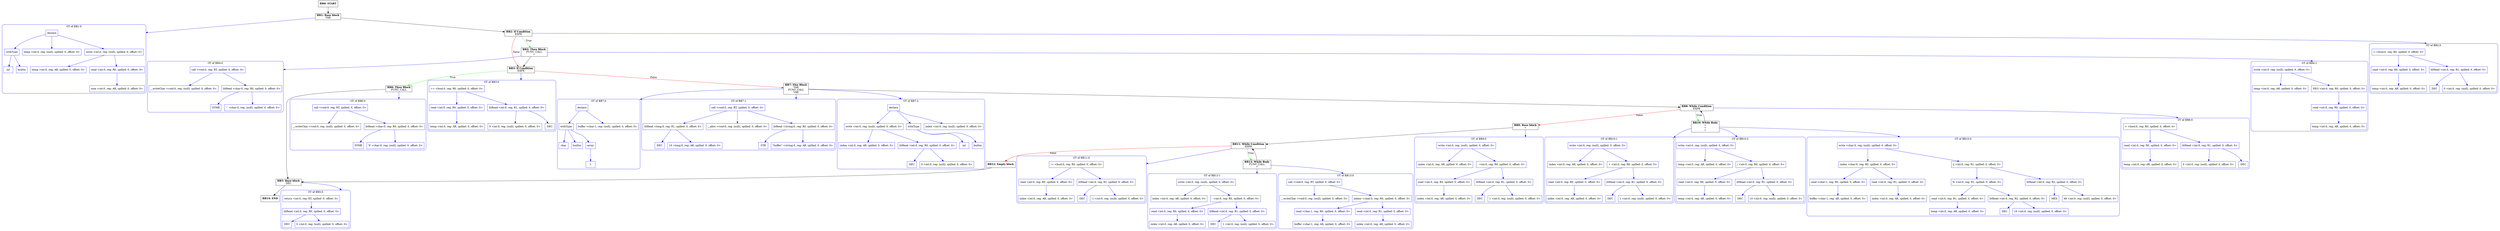 digraph CFG {
    compound=true;
    graph [splines=true];
    node [shape=rectangle];

    BB14 [label=<<B>BB14: END</B><BR ALIGN="CENTER"/>>];
    BB13 [label=<<B>BB13: While Body</B><BR ALIGN="CENTER"/>FUNC_CALL<BR ALIGN="CENTER"/>=<BR ALIGN="CENTER"/>>];
    subgraph cluster_instruction0 {
        label = "OT of BB13:0";
        style=rounded;
        color=blue;
        entry0 [shape=point, style=invis];
        node0 [label="call <void:0, reg: RT, spilled: 0, offset: 0>", color=blue];
        node1 [label="__writeChar <void:0, reg: (null), spilled: 0, offset: 0>", color=blue];
        node0 -> node1[color=blue];
        node2 [label="indexr <char:0, reg: R0, spilled: 0, offset: 0>", color=blue];
        node3 [label="read <char:1, reg: R0, spilled: 0, offset: 0>", color=blue];
        node4 [label="buffer <char:1, reg: AR, spilled: 0, offset: 0>", color=blue];
        node3 -> node4[color=blue];
        node2 -> node3[color=blue];
        node5 [label="read <int:0, reg: R1, spilled: 0, offset: 0>", color=blue];
        node6 [label="index <int:0, reg: AR, spilled: 0, offset: 0>", color=blue];
        node5 -> node6[color=blue];
        node2 -> node5[color=blue];
        node0 -> node2[color=blue];
    }
    BB13 -> entry0 [lhead=cluster_instruction0, color=blue];
    subgraph cluster_instruction1 {
        label = "OT of BB13:1";
        style=rounded;
        color=blue;
        entry1 [shape=point, style=invis];
        node7 [label="write <int:0, reg: (null), spilled: 0, offset: 0>", color=blue];
        node8 [label="index <int:0, reg: AR, spilled: 0, offset: 0>", color=blue];
        node7 -> node8[color=blue];
        node9 [label="- <int:0, reg: R0, spilled: 0, offset: 0>", color=blue];
        node10 [label="read <int:0, reg: R0, spilled: 0, offset: 0>", color=blue];
        node11 [label="index <int:0, reg: AR, spilled: 0, offset: 0>", color=blue];
        node10 -> node11[color=blue];
        node9 -> node10[color=blue];
        node12 [label="litRead <int:0, reg: R1, spilled: 0, offset: 0>", color=blue];
        node13 [label="DEC", color=blue];
        node12 -> node13[color=blue];
        node14 [label="1 <int:0, reg: (null), spilled: 0, offset: 0>", color=blue];
        node12 -> node14[color=blue];
        node9 -> node12[color=blue];
        node7 -> node9[color=blue];
    }
    BB13 -> entry1 [lhead=cluster_instruction1, color=blue];
    BB12 [label=<<B>BB12: Empty block</B><BR ALIGN="CENTER"/>>];
    BB11 [label=<<B>BB11: While Condition</B><BR ALIGN="CENTER"/>EXPR<BR ALIGN="CENTER"/>>];
    subgraph cluster_instruction2 {
        label = "OT of BB11:0";
        style=rounded;
        color=blue;
        entry2 [shape=point, style=invis];
        node15 [label="!= <bool:0, reg: R0, spilled: 0, offset: 0>", color=blue];
        node16 [label="read <int:0, reg: R0, spilled: 0, offset: 0>", color=blue];
        node17 [label="index <int:0, reg: AR, spilled: 0, offset: 0>", color=blue];
        node16 -> node17[color=blue];
        node15 -> node16[color=blue];
        node18 [label="litRead <int:0, reg: R1, spilled: 0, offset: 0>", color=blue];
        node19 [label="DEC", color=blue];
        node18 -> node19[color=blue];
        node20 [label="-1 <int:0, reg: (null), spilled: 0, offset: 0>", color=blue];
        node18 -> node20[color=blue];
        node15 -> node18[color=blue];
    }
    BB11 -> entry2 [lhead=cluster_instruction2, color=blue];
    BB10 [label=<<B>BB10: While Body</B><BR ALIGN="CENTER"/>=<BR ALIGN="CENTER"/>=<BR ALIGN="CENTER"/>=<BR ALIGN="CENTER"/>>];
    subgraph cluster_instruction3 {
        label = "OT of BB10:0";
        style=rounded;
        color=blue;
        entry3 [shape=point, style=invis];
        node21 [label="write <char:0, reg: (null), spilled: 0, offset: 0>", color=blue];
        node22 [label="index <char:0, reg: R0, spilled: 0, offset: 0>", color=blue];
        node23 [label="read <char:1, reg: R0, spilled: 0, offset: 0>", color=blue];
        node24 [label="buffer <char:1, reg: AR, spilled: 0, offset: 0>", color=blue];
        node23 -> node24[color=blue];
        node22 -> node23[color=blue];
        node25 [label="read <int:0, reg: R1, spilled: 0, offset: 0>", color=blue];
        node26 [label="index <int:0, reg: AR, spilled: 0, offset: 0>", color=blue];
        node25 -> node26[color=blue];
        node22 -> node25[color=blue];
        node21 -> node22[color=blue];
        node27 [label="|| <int:0, reg: R1, spilled: 0, offset: 0>", color=blue];
        node28 [label="% <int:0, reg: R1, spilled: 0, offset: 0>", color=blue];
        node29 [label="read <int:0, reg: R1, spilled: 0, offset: 0>", color=blue];
        node30 [label="temp <int:0, reg: AR, spilled: 0, offset: 0>", color=blue];
        node29 -> node30[color=blue];
        node28 -> node29[color=blue];
        node31 [label="litRead <int:0, reg: R2, spilled: 0, offset: 0>", color=blue];
        node32 [label="DEC", color=blue];
        node31 -> node32[color=blue];
        node33 [label="10 <int:0, reg: (null), spilled: 0, offset: 0>", color=blue];
        node31 -> node33[color=blue];
        node28 -> node31[color=blue];
        node27 -> node28[color=blue];
        node34 [label="litRead <int:0, reg: R2, spilled: 0, offset: 0>", color=blue];
        node35 [label="HEX", color=blue];
        node34 -> node35[color=blue];
        node36 [label="48 <int:0, reg: (null), spilled: 0, offset: 0>", color=blue];
        node34 -> node36[color=blue];
        node27 -> node34[color=blue];
        node21 -> node27[color=blue];
    }
    BB10 -> entry3 [lhead=cluster_instruction3, color=blue];
    subgraph cluster_instruction4 {
        label = "OT of BB10:1";
        style=rounded;
        color=blue;
        entry4 [shape=point, style=invis];
        node37 [label="write <int:0, reg: (null), spilled: 0, offset: 0>", color=blue];
        node38 [label="index <int:0, reg: AR, spilled: 0, offset: 0>", color=blue];
        node37 -> node38[color=blue];
        node39 [label="+ <int:0, reg: R0, spilled: 0, offset: 0>", color=blue];
        node40 [label="read <int:0, reg: R0, spilled: 0, offset: 0>", color=blue];
        node41 [label="index <int:0, reg: AR, spilled: 0, offset: 0>", color=blue];
        node40 -> node41[color=blue];
        node39 -> node40[color=blue];
        node42 [label="litRead <int:0, reg: R1, spilled: 0, offset: 0>", color=blue];
        node43 [label="DEC", color=blue];
        node42 -> node43[color=blue];
        node44 [label="1 <int:0, reg: (null), spilled: 0, offset: 0>", color=blue];
        node42 -> node44[color=blue];
        node39 -> node42[color=blue];
        node37 -> node39[color=blue];
    }
    BB10 -> entry4 [lhead=cluster_instruction4, color=blue];
    subgraph cluster_instruction5 {
        label = "OT of BB10:2";
        style=rounded;
        color=blue;
        entry5 [shape=point, style=invis];
        node45 [label="write <int:0, reg: (null), spilled: 0, offset: 0>", color=blue];
        node46 [label="temp <int:0, reg: AR, spilled: 0, offset: 0>", color=blue];
        node45 -> node46[color=blue];
        node47 [label="/ <int:0, reg: R0, spilled: 0, offset: 0>", color=blue];
        node48 [label="read <int:0, reg: R0, spilled: 0, offset: 0>", color=blue];
        node49 [label="temp <int:0, reg: AR, spilled: 0, offset: 0>", color=blue];
        node48 -> node49[color=blue];
        node47 -> node48[color=blue];
        node50 [label="litRead <int:0, reg: R1, spilled: 0, offset: 0>", color=blue];
        node51 [label="DEC", color=blue];
        node50 -> node51[color=blue];
        node52 [label="10 <int:0, reg: (null), spilled: 0, offset: 0>", color=blue];
        node50 -> node52[color=blue];
        node47 -> node50[color=blue];
        node45 -> node47[color=blue];
    }
    BB10 -> entry5 [lhead=cluster_instruction5, color=blue];
    BB9 [label=<<B>BB9: Base block</B><BR ALIGN="CENTER"/>=<BR ALIGN="CENTER"/>>];
    subgraph cluster_instruction6 {
        label = "OT of BB9:0";
        style=rounded;
        color=blue;
        entry6 [shape=point, style=invis];
        node53 [label="write <int:0, reg: (null), spilled: 0, offset: 0>", color=blue];
        node54 [label="index <int:0, reg: AR, spilled: 0, offset: 0>", color=blue];
        node53 -> node54[color=blue];
        node55 [label="- <int:0, reg: R0, spilled: 0, offset: 0>", color=blue];
        node56 [label="read <int:0, reg: R0, spilled: 0, offset: 0>", color=blue];
        node57 [label="index <int:0, reg: AR, spilled: 0, offset: 0>", color=blue];
        node56 -> node57[color=blue];
        node55 -> node56[color=blue];
        node58 [label="litRead <int:0, reg: R1, spilled: 0, offset: 0>", color=blue];
        node59 [label="DEC", color=blue];
        node58 -> node59[color=blue];
        node60 [label="1 <int:0, reg: (null), spilled: 0, offset: 0>", color=blue];
        node58 -> node60[color=blue];
        node55 -> node58[color=blue];
        node53 -> node55[color=blue];
    }
    BB9 -> entry6 [lhead=cluster_instruction6, color=blue];
    BB8 [label=<<B>BB8: While Condition</B><BR ALIGN="CENTER"/>EXPR<BR ALIGN="CENTER"/>>];
    subgraph cluster_instruction7 {
        label = "OT of BB8:0";
        style=rounded;
        color=blue;
        entry7 [shape=point, style=invis];
        node61 [label="&gt; <bool:0, reg: R0, spilled: 0, offset: 0>", color=blue];
        node62 [label="read <int:0, reg: R0, spilled: 0, offset: 0>", color=blue];
        node63 [label="temp <int:0, reg: AR, spilled: 0, offset: 0>", color=blue];
        node62 -> node63[color=blue];
        node61 -> node62[color=blue];
        node64 [label="litRead <int:0, reg: R1, spilled: 0, offset: 0>", color=blue];
        node65 [label="DEC", color=blue];
        node64 -> node65[color=blue];
        node66 [label="0 <int:0, reg: (null), spilled: 0, offset: 0>", color=blue];
        node64 -> node66[color=blue];
        node61 -> node64[color=blue];
    }
    BB8 -> entry7 [lhead=cluster_instruction7, color=blue];
    BB7 [label=<<B>BB7: Else Block</B><BR ALIGN="CENTER"/>VAR<BR ALIGN="CENTER"/>FUNC_CALL<BR ALIGN="CENTER"/>VAR<BR ALIGN="CENTER"/>>];
    subgraph cluster_instruction8 {
        label = "OT of BB7:0";
        style=rounded;
        color=blue;
        entry8 [shape=point, style=invis];
        node67 [label="declare", color=blue];
        node68 [label="withType", color=blue];
        node69 [label="char", color=blue];
        node68 -> node69[color=blue];
        node70 [label="builtin", color=blue];
        node68 -> node70[color=blue];
        node71 [label="array", color=blue];
        node72 [label="1", color=blue];
        node71 -> node72[color=blue];
        node68 -> node71[color=blue];
        node67 -> node68[color=blue];
        node73 [label="buffer <char:1, reg: (null), spilled: 0, offset: 0>", color=blue];
        node67 -> node73[color=blue];
    }
    BB7 -> entry8 [lhead=cluster_instruction8, color=blue];
    subgraph cluster_instruction9 {
        label = "OT of BB7:1";
        style=rounded;
        color=blue;
        entry9 [shape=point, style=invis];
        node74 [label="call <void:0, reg: RT, spilled: 0, offset: 0>", color=blue];
        node75 [label="__alloc <void:0, reg: (null), spilled: 0, offset: 0>", color=blue];
        node74 -> node75[color=blue];
        node76 [label="litRead <string:0, reg: R0, spilled: 0, offset: 0>", color=blue];
        node77 [label="STR", color=blue];
        node76 -> node77[color=blue];
        node78 [label="\"buffer\" <string:0, reg: AR, spilled: 0, offset: 0>", color=blue];
        node76 -> node78[color=blue];
        node74 -> node76[color=blue];
        node79 [label="litRead <long:0, reg: R1, spilled: 0, offset: 0>", color=blue];
        node80 [label="DEC", color=blue];
        node79 -> node80[color=blue];
        node81 [label="10 <long:0, reg: AR, spilled: 0, offset: 0>", color=blue];
        node79 -> node81[color=blue];
        node74 -> node79[color=blue];
    }
    BB7 -> entry9 [lhead=cluster_instruction9, color=blue];
    subgraph cluster_instruction10 {
        label = "OT of BB7:2";
        style=rounded;
        color=blue;
        entry10 [shape=point, style=invis];
        node82 [label="declare", color=blue];
        node83 [label="withType", color=blue];
        node84 [label="int", color=blue];
        node83 -> node84[color=blue];
        node85 [label="builtin", color=blue];
        node83 -> node85[color=blue];
        node82 -> node83[color=blue];
        node86 [label="index <int:0, reg: (null), spilled: 0, offset: 0>", color=blue];
        node82 -> node86[color=blue];
        node87 [label="write <int:0, reg: (null), spilled: 0, offset: 0>", color=blue];
        node88 [label="index <int:0, reg: AR, spilled: 0, offset: 0>", color=blue];
        node87 -> node88[color=blue];
        node89 [label="litRead <int:0, reg: R0, spilled: 0, offset: 0>", color=blue];
        node90 [label="DEC", color=blue];
        node89 -> node90[color=blue];
        node91 [label="0 <int:0, reg: (null), spilled: 0, offset: 0>", color=blue];
        node89 -> node91[color=blue];
        node87 -> node89[color=blue];
        node82 -> node87[color=blue];
    }
    BB7 -> entry10 [lhead=cluster_instruction10, color=blue];
    BB6 [label=<<B>BB6: Then Block</B><BR ALIGN="CENTER"/>FUNC_CALL<BR ALIGN="CENTER"/>>];
    subgraph cluster_instruction11 {
        label = "OT of BB6:0";
        style=rounded;
        color=blue;
        entry11 [shape=point, style=invis];
        node92 [label="call <void:0, reg: RT, spilled: 0, offset: 0>", color=blue];
        node93 [label="__writeChar <void:0, reg: (null), spilled: 0, offset: 0>", color=blue];
        node92 -> node93[color=blue];
        node94 [label="litRead <char:0, reg: R0, spilled: 0, offset: 0>", color=blue];
        node95 [label="SYMB", color=blue];
        node94 -> node95[color=blue];
        node96 [label="'0' <char:0, reg: (null), spilled: 0, offset: 0>", color=blue];
        node94 -> node96[color=blue];
        node92 -> node94[color=blue];
    }
    BB6 -> entry11 [lhead=cluster_instruction11, color=blue];
    BB5 [label=<<B>BB5: Base block</B><BR ALIGN="CENTER"/>DEC<BR ALIGN="CENTER"/>>];
    subgraph cluster_instruction12 {
        label = "OT of BB5:0";
        style=rounded;
        color=blue;
        entry12 [shape=point, style=invis];
        node97 [label="return <int:0, reg: RT, spilled: 0, offset: 0>", color=blue];
        node98 [label="litRead <int:0, reg: R0, spilled: 0, offset: 0>", color=blue];
        node99 [label="DEC", color=blue];
        node98 -> node99[color=blue];
        node100 [label="0 <int:0, reg: (null), spilled: 0, offset: 0>", color=blue];
        node98 -> node100[color=blue];
        node97 -> node98[color=blue];
    }
    BB5 -> entry12 [lhead=cluster_instruction12, color=blue];
    BB4 [label=<<B>BB4: Then Block</B><BR ALIGN="CENTER"/>FUNC_CALL<BR ALIGN="CENTER"/>=<BR ALIGN="CENTER"/>>];
    subgraph cluster_instruction13 {
        label = "OT of BB4:0";
        style=rounded;
        color=blue;
        entry13 [shape=point, style=invis];
        node101 [label="call <void:0, reg: RT, spilled: 0, offset: 0>", color=blue];
        node102 [label="__writeChar <void:0, reg: (null), spilled: 0, offset: 0>", color=blue];
        node101 -> node102[color=blue];
        node103 [label="litRead <char:0, reg: R0, spilled: 0, offset: 0>", color=blue];
        node104 [label="SYMB", color=blue];
        node103 -> node104[color=blue];
        node105 [label="'-' <char:0, reg: (null), spilled: 0, offset: 0>", color=blue];
        node103 -> node105[color=blue];
        node101 -> node103[color=blue];
    }
    BB4 -> entry13 [lhead=cluster_instruction13, color=blue];
    subgraph cluster_instruction14 {
        label = "OT of BB4:1";
        style=rounded;
        color=blue;
        entry14 [shape=point, style=invis];
        node106 [label="write <int:0, reg: (null), spilled: 0, offset: 0>", color=blue];
        node107 [label="temp <int:0, reg: AR, spilled: 0, offset: 0>", color=blue];
        node106 -> node107[color=blue];
        node108 [label="NEG <int:0, reg: R0, spilled: 0, offset: 0>", color=blue];
        node109 [label="read <int:0, reg: R0, spilled: 0, offset: 0>", color=blue];
        node110 [label="temp <int:0, reg: AR, spilled: 0, offset: 0>", color=blue];
        node109 -> node110[color=blue];
        node108 -> node109[color=blue];
        node106 -> node108[color=blue];
    }
    BB4 -> entry14 [lhead=cluster_instruction14, color=blue];
    BB3 [label=<<B>BB3: If Condition</B><BR ALIGN="CENTER"/>EXPR<BR ALIGN="CENTER"/>>];
    subgraph cluster_instruction15 {
        label = "OT of BB3:0";
        style=rounded;
        color=blue;
        entry15 [shape=point, style=invis];
        node111 [label="== <bool:0, reg: R0, spilled: 0, offset: 0>", color=blue];
        node112 [label="read <int:0, reg: R0, spilled: 0, offset: 0>", color=blue];
        node113 [label="temp <int:0, reg: AR, spilled: 0, offset: 0>", color=blue];
        node112 -> node113[color=blue];
        node111 -> node112[color=blue];
        node114 [label="litRead <int:0, reg: R1, spilled: 0, offset: 0>", color=blue];
        node115 [label="DEC", color=blue];
        node114 -> node115[color=blue];
        node116 [label="0 <int:0, reg: (null), spilled: 0, offset: 0>", color=blue];
        node114 -> node116[color=blue];
        node111 -> node114[color=blue];
    }
    BB3 -> entry15 [lhead=cluster_instruction15, color=blue];
    BB2 [label=<<B>BB2: If Condition</B><BR ALIGN="CENTER"/>EXPR<BR ALIGN="CENTER"/>>];
    subgraph cluster_instruction16 {
        label = "OT of BB2:0";
        style=rounded;
        color=blue;
        entry16 [shape=point, style=invis];
        node117 [label="&lt; <bool:0, reg: R0, spilled: 0, offset: 0>", color=blue];
        node118 [label="read <int:0, reg: R0, spilled: 0, offset: 0>", color=blue];
        node119 [label="temp <int:0, reg: AR, spilled: 0, offset: 0>", color=blue];
        node118 -> node119[color=blue];
        node117 -> node118[color=blue];
        node120 [label="litRead <int:0, reg: R1, spilled: 0, offset: 0>", color=blue];
        node121 [label="DEC", color=blue];
        node120 -> node121[color=blue];
        node122 [label="0 <int:0, reg: (null), spilled: 0, offset: 0>", color=blue];
        node120 -> node122[color=blue];
        node117 -> node120[color=blue];
    }
    BB2 -> entry16 [lhead=cluster_instruction16, color=blue];
    BB1 [label=<<B>BB1: Base block</B><BR ALIGN="CENTER"/>VAR<BR ALIGN="CENTER"/>>];
    subgraph cluster_instruction17 {
        label = "OT of BB1:0";
        style=rounded;
        color=blue;
        entry17 [shape=point, style=invis];
        node123 [label="declare", color=blue];
        node124 [label="withType", color=blue];
        node125 [label="int", color=blue];
        node124 -> node125[color=blue];
        node126 [label="builtin", color=blue];
        node124 -> node126[color=blue];
        node123 -> node124[color=blue];
        node127 [label="temp <int:0, reg: (null), spilled: 0, offset: 0>", color=blue];
        node123 -> node127[color=blue];
        node128 [label="write <int:0, reg: (null), spilled: 0, offset: 0>", color=blue];
        node129 [label="temp <int:0, reg: AR, spilled: 0, offset: 0>", color=blue];
        node128 -> node129[color=blue];
        node130 [label="read <int:0, reg: R0, spilled: 0, offset: 0>", color=blue];
        node131 [label="num <int:0, reg: AR, spilled: 0, offset: 0>", color=blue];
        node130 -> node131[color=blue];
        node128 -> node130[color=blue];
        node123 -> node128[color=blue];
    }
    BB1 -> entry17 [lhead=cluster_instruction17, color=blue];
    BB0 [label=<<B>BB0: START</B><BR ALIGN="CENTER"/>>];

    BB13 -> BB11;
    BB12 -> BB5;
    BB11 -> BB12 [label="False", color=red];
    BB11 -> BB13 [label="True", color=green];
    BB10 -> BB8;
    BB9 -> BB11;
    BB8 -> BB9 [label="False", color=red];
    BB8 -> BB10 [label="True", color=green];
    BB7 -> BB8;
    BB6 -> BB5;
    BB5 -> BB14;
    BB4 -> BB3;
    BB3 -> BB7 [label="False", color=red];
    BB3 -> BB6 [label="True", color=green];
    BB2 -> BB3 [label="False", color=red];
    BB2 -> BB4 [label="True", color=green];
    BB1 -> BB2;
    BB0 -> BB1;
}
